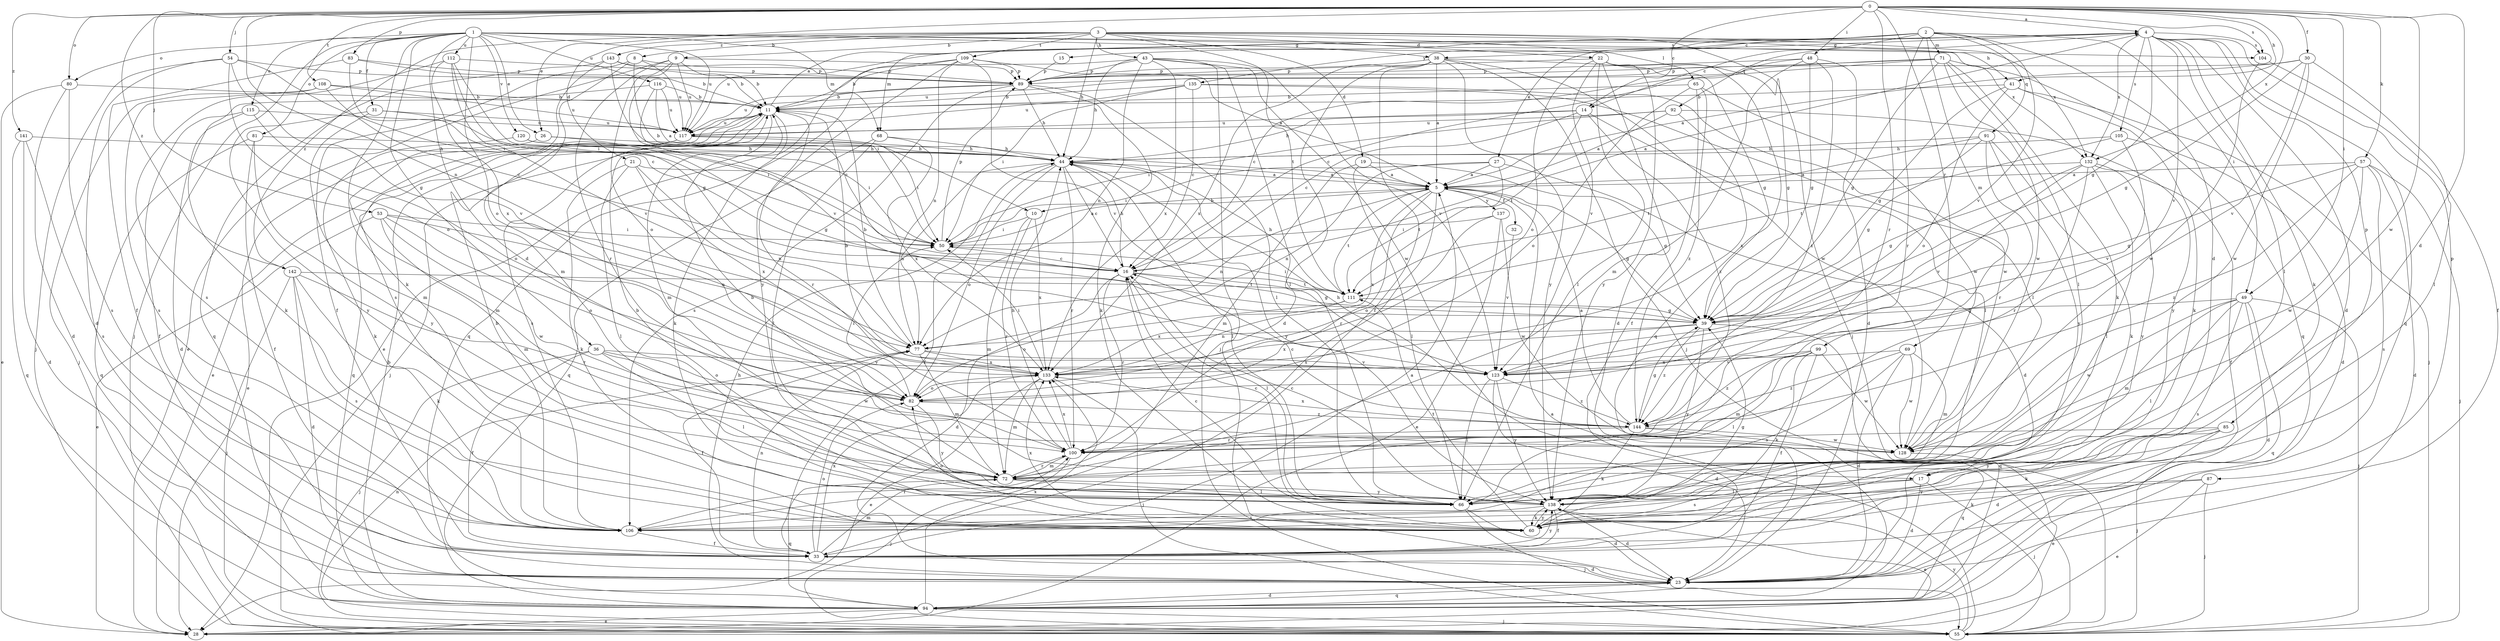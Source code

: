 strict digraph  {
0;
1;
2;
3;
4;
5;
8;
9;
10;
11;
14;
15;
16;
17;
19;
21;
22;
23;
26;
27;
28;
30;
31;
32;
33;
36;
38;
39;
41;
43;
44;
48;
49;
50;
53;
54;
55;
57;
60;
65;
66;
68;
69;
71;
72;
77;
80;
81;
82;
83;
85;
87;
89;
91;
92;
94;
99;
100;
104;
105;
106;
108;
109;
111;
112;
115;
116;
117;
120;
123;
128;
132;
133;
135;
137;
138;
141;
142;
143;
144;
0 -> 4  [label=a];
0 -> 14  [label=c];
0 -> 17  [label=d];
0 -> 26  [label=e];
0 -> 30  [label=f];
0 -> 41  [label=h];
0 -> 48  [label=i];
0 -> 49  [label=i];
0 -> 53  [label=j];
0 -> 54  [label=j];
0 -> 57  [label=k];
0 -> 77  [label=n];
0 -> 80  [label=o];
0 -> 83  [label=p];
0 -> 99  [label=r];
0 -> 100  [label=r];
0 -> 104  [label=s];
0 -> 108  [label=t];
0 -> 128  [label=w];
0 -> 132  [label=x];
0 -> 141  [label=z];
0 -> 142  [label=z];
1 -> 17  [label=d];
1 -> 26  [label=e];
1 -> 31  [label=f];
1 -> 36  [label=g];
1 -> 38  [label=g];
1 -> 55  [label=j];
1 -> 60  [label=k];
1 -> 68  [label=m];
1 -> 80  [label=o];
1 -> 81  [label=o];
1 -> 82  [label=o];
1 -> 104  [label=s];
1 -> 112  [label=u];
1 -> 115  [label=u];
1 -> 116  [label=u];
1 -> 117  [label=u];
1 -> 120  [label=v];
1 -> 132  [label=x];
2 -> 14  [label=c];
2 -> 17  [label=d];
2 -> 27  [label=e];
2 -> 49  [label=i];
2 -> 68  [label=m];
2 -> 69  [label=m];
2 -> 71  [label=m];
2 -> 91  [label=q];
2 -> 100  [label=r];
2 -> 123  [label=v];
2 -> 135  [label=y];
3 -> 8  [label=b];
3 -> 9  [label=b];
3 -> 19  [label=d];
3 -> 21  [label=d];
3 -> 22  [label=d];
3 -> 41  [label=h];
3 -> 43  [label=h];
3 -> 44  [label=h];
3 -> 55  [label=j];
3 -> 65  [label=l];
3 -> 109  [label=t];
3 -> 111  [label=t];
3 -> 132  [label=x];
3 -> 142  [label=z];
3 -> 143  [label=z];
4 -> 15  [label=c];
4 -> 23  [label=d];
4 -> 38  [label=g];
4 -> 39  [label=g];
4 -> 60  [label=k];
4 -> 66  [label=l];
4 -> 85  [label=p];
4 -> 87  [label=p];
4 -> 92  [label=q];
4 -> 94  [label=q];
4 -> 104  [label=s];
4 -> 105  [label=s];
4 -> 117  [label=u];
4 -> 123  [label=v];
4 -> 132  [label=x];
5 -> 10  [label=b];
5 -> 32  [label=f];
5 -> 39  [label=g];
5 -> 77  [label=n];
5 -> 100  [label=r];
5 -> 106  [label=s];
5 -> 111  [label=t];
5 -> 133  [label=x];
5 -> 137  [label=y];
8 -> 10  [label=b];
8 -> 33  [label=f];
8 -> 72  [label=m];
8 -> 89  [label=p];
8 -> 117  [label=u];
9 -> 11  [label=b];
9 -> 28  [label=e];
9 -> 82  [label=o];
9 -> 89  [label=p];
9 -> 100  [label=r];
9 -> 117  [label=u];
9 -> 123  [label=v];
10 -> 50  [label=i];
10 -> 72  [label=m];
10 -> 100  [label=r];
10 -> 133  [label=x];
11 -> 4  [label=a];
11 -> 28  [label=e];
11 -> 55  [label=j];
11 -> 60  [label=k];
11 -> 72  [label=m];
11 -> 100  [label=r];
11 -> 106  [label=s];
11 -> 117  [label=u];
14 -> 16  [label=c];
14 -> 44  [label=h];
14 -> 66  [label=l];
14 -> 111  [label=t];
14 -> 117  [label=u];
14 -> 144  [label=z];
15 -> 89  [label=p];
16 -> 4  [label=a];
16 -> 23  [label=d];
16 -> 39  [label=g];
16 -> 44  [label=h];
16 -> 66  [label=l];
16 -> 100  [label=r];
16 -> 111  [label=t];
17 -> 23  [label=d];
17 -> 55  [label=j];
17 -> 66  [label=l];
17 -> 106  [label=s];
19 -> 5  [label=a];
19 -> 39  [label=g];
19 -> 66  [label=l];
19 -> 72  [label=m];
21 -> 5  [label=a];
21 -> 60  [label=k];
21 -> 66  [label=l];
21 -> 77  [label=n];
21 -> 133  [label=x];
22 -> 23  [label=d];
22 -> 39  [label=g];
22 -> 66  [label=l];
22 -> 82  [label=o];
22 -> 89  [label=p];
22 -> 94  [label=q];
22 -> 123  [label=v];
22 -> 138  [label=y];
23 -> 44  [label=h];
23 -> 94  [label=q];
26 -> 39  [label=g];
26 -> 44  [label=h];
26 -> 72  [label=m];
27 -> 5  [label=a];
27 -> 23  [label=d];
27 -> 50  [label=i];
27 -> 77  [label=n];
27 -> 111  [label=t];
30 -> 5  [label=a];
30 -> 39  [label=g];
30 -> 66  [label=l];
30 -> 89  [label=p];
30 -> 123  [label=v];
30 -> 128  [label=w];
31 -> 50  [label=i];
31 -> 72  [label=m];
31 -> 117  [label=u];
31 -> 138  [label=y];
32 -> 123  [label=v];
33 -> 5  [label=a];
33 -> 23  [label=d];
33 -> 72  [label=m];
33 -> 77  [label=n];
33 -> 82  [label=o];
33 -> 133  [label=x];
33 -> 138  [label=y];
36 -> 33  [label=f];
36 -> 55  [label=j];
36 -> 66  [label=l];
36 -> 82  [label=o];
36 -> 123  [label=v];
36 -> 128  [label=w];
38 -> 5  [label=a];
38 -> 23  [label=d];
38 -> 33  [label=f];
38 -> 39  [label=g];
38 -> 55  [label=j];
38 -> 89  [label=p];
38 -> 128  [label=w];
38 -> 133  [label=x];
38 -> 138  [label=y];
39 -> 77  [label=n];
39 -> 94  [label=q];
39 -> 133  [label=x];
39 -> 138  [label=y];
39 -> 144  [label=z];
41 -> 11  [label=b];
41 -> 39  [label=g];
41 -> 55  [label=j];
41 -> 60  [label=k];
41 -> 82  [label=o];
43 -> 11  [label=b];
43 -> 44  [label=h];
43 -> 55  [label=j];
43 -> 66  [label=l];
43 -> 77  [label=n];
43 -> 89  [label=p];
43 -> 123  [label=v];
43 -> 128  [label=w];
43 -> 133  [label=x];
44 -> 5  [label=a];
44 -> 16  [label=c];
44 -> 33  [label=f];
44 -> 66  [label=l];
44 -> 77  [label=n];
44 -> 82  [label=o];
44 -> 100  [label=r];
44 -> 138  [label=y];
48 -> 16  [label=c];
48 -> 23  [label=d];
48 -> 39  [label=g];
48 -> 72  [label=m];
48 -> 89  [label=p];
48 -> 144  [label=z];
49 -> 23  [label=d];
49 -> 39  [label=g];
49 -> 55  [label=j];
49 -> 66  [label=l];
49 -> 72  [label=m];
49 -> 94  [label=q];
49 -> 106  [label=s];
49 -> 128  [label=w];
50 -> 5  [label=a];
50 -> 16  [label=c];
50 -> 89  [label=p];
53 -> 28  [label=e];
53 -> 50  [label=i];
53 -> 72  [label=m];
53 -> 77  [label=n];
53 -> 82  [label=o];
53 -> 128  [label=w];
54 -> 16  [label=c];
54 -> 23  [label=d];
54 -> 55  [label=j];
54 -> 82  [label=o];
54 -> 89  [label=p];
54 -> 123  [label=v];
55 -> 5  [label=a];
55 -> 77  [label=n];
55 -> 138  [label=y];
57 -> 5  [label=a];
57 -> 23  [label=d];
57 -> 39  [label=g];
57 -> 55  [label=j];
57 -> 106  [label=s];
57 -> 128  [label=w];
57 -> 144  [label=z];
60 -> 16  [label=c];
60 -> 39  [label=g];
60 -> 82  [label=o];
60 -> 111  [label=t];
60 -> 133  [label=x];
60 -> 138  [label=y];
65 -> 11  [label=b];
65 -> 33  [label=f];
65 -> 82  [label=o];
65 -> 128  [label=w];
65 -> 144  [label=z];
66 -> 11  [label=b];
66 -> 16  [label=c];
66 -> 23  [label=d];
66 -> 55  [label=j];
68 -> 44  [label=h];
68 -> 66  [label=l];
68 -> 94  [label=q];
68 -> 133  [label=x];
69 -> 23  [label=d];
69 -> 72  [label=m];
69 -> 106  [label=s];
69 -> 128  [label=w];
69 -> 133  [label=x];
69 -> 144  [label=z];
71 -> 16  [label=c];
71 -> 39  [label=g];
71 -> 60  [label=k];
71 -> 66  [label=l];
71 -> 89  [label=p];
71 -> 94  [label=q];
71 -> 117  [label=u];
71 -> 128  [label=w];
72 -> 11  [label=b];
72 -> 66  [label=l];
72 -> 94  [label=q];
72 -> 100  [label=r];
72 -> 138  [label=y];
77 -> 11  [label=b];
77 -> 33  [label=f];
77 -> 72  [label=m];
77 -> 123  [label=v];
77 -> 133  [label=x];
80 -> 11  [label=b];
80 -> 23  [label=d];
80 -> 28  [label=e];
80 -> 106  [label=s];
81 -> 33  [label=f];
81 -> 44  [label=h];
81 -> 94  [label=q];
81 -> 138  [label=y];
82 -> 50  [label=i];
82 -> 138  [label=y];
82 -> 144  [label=z];
83 -> 11  [label=b];
83 -> 33  [label=f];
83 -> 50  [label=i];
83 -> 89  [label=p];
85 -> 23  [label=d];
85 -> 55  [label=j];
85 -> 60  [label=k];
85 -> 100  [label=r];
85 -> 138  [label=y];
87 -> 28  [label=e];
87 -> 55  [label=j];
87 -> 60  [label=k];
87 -> 138  [label=y];
89 -> 11  [label=b];
89 -> 44  [label=h];
89 -> 60  [label=k];
89 -> 66  [label=l];
89 -> 106  [label=s];
89 -> 117  [label=u];
91 -> 39  [label=g];
91 -> 44  [label=h];
91 -> 60  [label=k];
91 -> 100  [label=r];
91 -> 111  [label=t];
91 -> 138  [label=y];
92 -> 5  [label=a];
92 -> 50  [label=i];
92 -> 117  [label=u];
92 -> 133  [label=x];
92 -> 138  [label=y];
94 -> 11  [label=b];
94 -> 23  [label=d];
94 -> 28  [label=e];
94 -> 55  [label=j];
94 -> 133  [label=x];
99 -> 33  [label=f];
99 -> 60  [label=k];
99 -> 66  [label=l];
99 -> 72  [label=m];
99 -> 123  [label=v];
99 -> 128  [label=w];
99 -> 144  [label=z];
100 -> 44  [label=h];
100 -> 55  [label=j];
100 -> 72  [label=m];
100 -> 133  [label=x];
104 -> 33  [label=f];
104 -> 128  [label=w];
105 -> 23  [label=d];
105 -> 44  [label=h];
105 -> 111  [label=t];
105 -> 123  [label=v];
106 -> 11  [label=b];
106 -> 33  [label=f];
106 -> 100  [label=r];
108 -> 11  [label=b];
108 -> 16  [label=c];
108 -> 55  [label=j];
108 -> 106  [label=s];
108 -> 117  [label=u];
109 -> 5  [label=a];
109 -> 28  [label=e];
109 -> 77  [label=n];
109 -> 89  [label=p];
109 -> 94  [label=q];
109 -> 123  [label=v];
109 -> 138  [label=y];
111 -> 39  [label=g];
111 -> 44  [label=h];
111 -> 50  [label=i];
111 -> 82  [label=o];
111 -> 133  [label=x];
112 -> 39  [label=g];
112 -> 50  [label=i];
112 -> 89  [label=p];
112 -> 106  [label=s];
112 -> 123  [label=v];
112 -> 133  [label=x];
115 -> 23  [label=d];
115 -> 33  [label=f];
115 -> 82  [label=o];
115 -> 117  [label=u];
116 -> 5  [label=a];
116 -> 11  [label=b];
116 -> 16  [label=c];
116 -> 60  [label=k];
116 -> 117  [label=u];
117 -> 28  [label=e];
117 -> 44  [label=h];
117 -> 50  [label=i];
117 -> 94  [label=q];
120 -> 44  [label=h];
120 -> 50  [label=i];
120 -> 60  [label=k];
123 -> 23  [label=d];
123 -> 66  [label=l];
123 -> 138  [label=y];
123 -> 144  [label=z];
128 -> 28  [label=e];
132 -> 5  [label=a];
132 -> 33  [label=f];
132 -> 39  [label=g];
132 -> 66  [label=l];
132 -> 100  [label=r];
132 -> 123  [label=v];
132 -> 138  [label=y];
133 -> 11  [label=b];
133 -> 28  [label=e];
133 -> 50  [label=i];
133 -> 55  [label=j];
133 -> 72  [label=m];
133 -> 82  [label=o];
135 -> 11  [label=b];
135 -> 16  [label=c];
135 -> 50  [label=i];
135 -> 66  [label=l];
135 -> 117  [label=u];
135 -> 128  [label=w];
137 -> 28  [label=e];
137 -> 50  [label=i];
137 -> 82  [label=o];
137 -> 128  [label=w];
138 -> 16  [label=c];
138 -> 23  [label=d];
138 -> 28  [label=e];
138 -> 33  [label=f];
138 -> 60  [label=k];
138 -> 106  [label=s];
141 -> 23  [label=d];
141 -> 44  [label=h];
141 -> 94  [label=q];
141 -> 106  [label=s];
142 -> 23  [label=d];
142 -> 55  [label=j];
142 -> 60  [label=k];
142 -> 100  [label=r];
142 -> 106  [label=s];
142 -> 111  [label=t];
143 -> 11  [label=b];
143 -> 50  [label=i];
143 -> 89  [label=p];
143 -> 94  [label=q];
143 -> 106  [label=s];
144 -> 5  [label=a];
144 -> 16  [label=c];
144 -> 39  [label=g];
144 -> 44  [label=h];
144 -> 60  [label=k];
144 -> 94  [label=q];
144 -> 100  [label=r];
144 -> 128  [label=w];
144 -> 133  [label=x];
}

